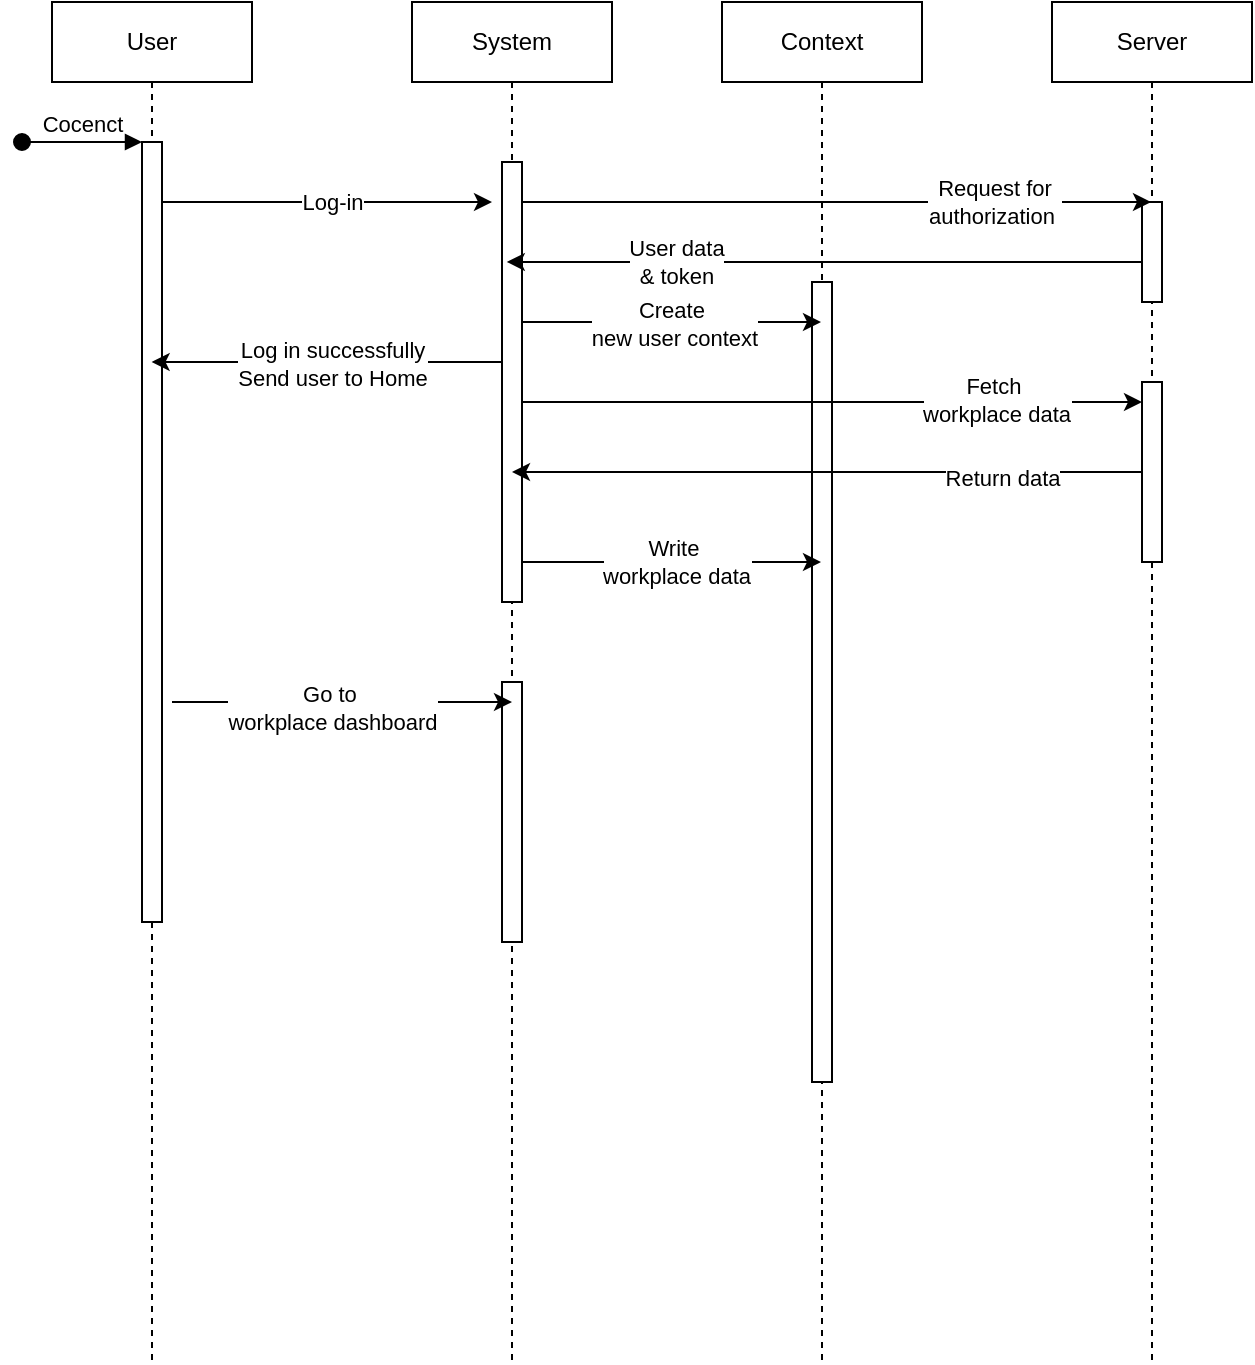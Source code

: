 <mxfile version="24.8.6">
  <diagram name="Page-1" id="2YBvvXClWsGukQMizWep">
    <mxGraphModel dx="1072" dy="602" grid="1" gridSize="10" guides="1" tooltips="1" connect="1" arrows="1" fold="1" page="1" pageScale="1" pageWidth="850" pageHeight="1100" math="0" shadow="0">
      <root>
        <mxCell id="0" />
        <mxCell id="1" parent="0" />
        <mxCell id="aM9ryv3xv72pqoxQDRHE-1" value="User" style="shape=umlLifeline;perimeter=lifelinePerimeter;whiteSpace=wrap;html=1;container=0;dropTarget=0;collapsible=0;recursiveResize=0;outlineConnect=0;portConstraint=eastwest;newEdgeStyle={&quot;edgeStyle&quot;:&quot;elbowEdgeStyle&quot;,&quot;elbow&quot;:&quot;vertical&quot;,&quot;curved&quot;:0,&quot;rounded&quot;:0};" parent="1" vertex="1">
          <mxGeometry x="40" y="40" width="100" height="680" as="geometry" />
        </mxCell>
        <mxCell id="aM9ryv3xv72pqoxQDRHE-2" value="" style="html=1;points=[];perimeter=orthogonalPerimeter;outlineConnect=0;targetShapes=umlLifeline;portConstraint=eastwest;newEdgeStyle={&quot;edgeStyle&quot;:&quot;elbowEdgeStyle&quot;,&quot;elbow&quot;:&quot;vertical&quot;,&quot;curved&quot;:0,&quot;rounded&quot;:0};" parent="aM9ryv3xv72pqoxQDRHE-1" vertex="1">
          <mxGeometry x="45" y="70" width="10" height="390" as="geometry" />
        </mxCell>
        <mxCell id="aM9ryv3xv72pqoxQDRHE-3" value="Cocenct" style="html=1;verticalAlign=bottom;startArrow=oval;endArrow=block;startSize=8;edgeStyle=elbowEdgeStyle;elbow=vertical;curved=0;rounded=0;" parent="aM9ryv3xv72pqoxQDRHE-1" target="aM9ryv3xv72pqoxQDRHE-2" edge="1">
          <mxGeometry relative="1" as="geometry">
            <mxPoint x="-15" y="70" as="sourcePoint" />
          </mxGeometry>
        </mxCell>
        <mxCell id="aM9ryv3xv72pqoxQDRHE-5" value="System" style="shape=umlLifeline;perimeter=lifelinePerimeter;whiteSpace=wrap;html=1;container=0;dropTarget=0;collapsible=0;recursiveResize=0;outlineConnect=0;portConstraint=eastwest;newEdgeStyle={&quot;edgeStyle&quot;:&quot;elbowEdgeStyle&quot;,&quot;elbow&quot;:&quot;vertical&quot;,&quot;curved&quot;:0,&quot;rounded&quot;:0};" parent="1" vertex="1">
          <mxGeometry x="220" y="40" width="100" height="680" as="geometry" />
        </mxCell>
        <mxCell id="aM9ryv3xv72pqoxQDRHE-6" value="" style="html=1;points=[];perimeter=orthogonalPerimeter;outlineConnect=0;targetShapes=umlLifeline;portConstraint=eastwest;newEdgeStyle={&quot;edgeStyle&quot;:&quot;elbowEdgeStyle&quot;,&quot;elbow&quot;:&quot;vertical&quot;,&quot;curved&quot;:0,&quot;rounded&quot;:0};" parent="aM9ryv3xv72pqoxQDRHE-5" vertex="1">
          <mxGeometry x="45" y="80" width="10" height="220" as="geometry" />
        </mxCell>
        <mxCell id="6auAk1BXHR18GFkYBAf2-18" value="" style="html=1;points=[];perimeter=orthogonalPerimeter;outlineConnect=0;targetShapes=umlLifeline;portConstraint=eastwest;newEdgeStyle={&quot;edgeStyle&quot;:&quot;elbowEdgeStyle&quot;,&quot;elbow&quot;:&quot;vertical&quot;,&quot;curved&quot;:0,&quot;rounded&quot;:0};" vertex="1" parent="aM9ryv3xv72pqoxQDRHE-5">
          <mxGeometry x="45" y="340" width="10" height="130" as="geometry" />
        </mxCell>
        <mxCell id="6auAk1BXHR18GFkYBAf2-1" value="Context" style="shape=umlLifeline;perimeter=lifelinePerimeter;whiteSpace=wrap;html=1;container=0;dropTarget=0;collapsible=0;recursiveResize=0;outlineConnect=0;portConstraint=eastwest;newEdgeStyle={&quot;edgeStyle&quot;:&quot;elbowEdgeStyle&quot;,&quot;elbow&quot;:&quot;vertical&quot;,&quot;curved&quot;:0,&quot;rounded&quot;:0};" vertex="1" parent="1">
          <mxGeometry x="375" y="40" width="100" height="680" as="geometry" />
        </mxCell>
        <mxCell id="6auAk1BXHR18GFkYBAf2-2" value="" style="html=1;points=[];perimeter=orthogonalPerimeter;outlineConnect=0;targetShapes=umlLifeline;portConstraint=eastwest;newEdgeStyle={&quot;edgeStyle&quot;:&quot;elbowEdgeStyle&quot;,&quot;elbow&quot;:&quot;vertical&quot;,&quot;curved&quot;:0,&quot;rounded&quot;:0};" vertex="1" parent="6auAk1BXHR18GFkYBAf2-1">
          <mxGeometry x="45" y="140" width="10" height="400" as="geometry" />
        </mxCell>
        <mxCell id="6auAk1BXHR18GFkYBAf2-3" style="edgeStyle=elbowEdgeStyle;rounded=0;orthogonalLoop=1;jettySize=auto;html=1;elbow=vertical;curved=0;" edge="1" parent="1">
          <mxGeometry relative="1" as="geometry">
            <mxPoint x="95" y="139.997" as="sourcePoint" />
            <mxPoint x="260" y="140" as="targetPoint" />
          </mxGeometry>
        </mxCell>
        <mxCell id="6auAk1BXHR18GFkYBAf2-4" value="Log-in" style="edgeLabel;html=1;align=center;verticalAlign=middle;resizable=0;points=[];" vertex="1" connectable="0" parent="6auAk1BXHR18GFkYBAf2-3">
          <mxGeometry x="-0.189" y="1" relative="1" as="geometry">
            <mxPoint x="18" y="1" as="offset" />
          </mxGeometry>
        </mxCell>
        <mxCell id="6auAk1BXHR18GFkYBAf2-5" value="Server" style="shape=umlLifeline;perimeter=lifelinePerimeter;whiteSpace=wrap;html=1;container=0;dropTarget=0;collapsible=0;recursiveResize=0;outlineConnect=0;portConstraint=eastwest;newEdgeStyle={&quot;edgeStyle&quot;:&quot;elbowEdgeStyle&quot;,&quot;elbow&quot;:&quot;vertical&quot;,&quot;curved&quot;:0,&quot;rounded&quot;:0};" vertex="1" parent="1">
          <mxGeometry x="540" y="40" width="100" height="680" as="geometry" />
        </mxCell>
        <mxCell id="6auAk1BXHR18GFkYBAf2-6" value="" style="html=1;points=[];perimeter=orthogonalPerimeter;outlineConnect=0;targetShapes=umlLifeline;portConstraint=eastwest;newEdgeStyle={&quot;edgeStyle&quot;:&quot;elbowEdgeStyle&quot;,&quot;elbow&quot;:&quot;vertical&quot;,&quot;curved&quot;:0,&quot;rounded&quot;:0};" vertex="1" parent="6auAk1BXHR18GFkYBAf2-5">
          <mxGeometry x="45" y="100" width="10" height="50" as="geometry" />
        </mxCell>
        <mxCell id="6auAk1BXHR18GFkYBAf2-22" value="" style="html=1;points=[];perimeter=orthogonalPerimeter;outlineConnect=0;targetShapes=umlLifeline;portConstraint=eastwest;newEdgeStyle={&quot;edgeStyle&quot;:&quot;elbowEdgeStyle&quot;,&quot;elbow&quot;:&quot;vertical&quot;,&quot;curved&quot;:0,&quot;rounded&quot;:0};" vertex="1" parent="6auAk1BXHR18GFkYBAf2-5">
          <mxGeometry x="45" y="190" width="10" height="90" as="geometry" />
        </mxCell>
        <mxCell id="6auAk1BXHR18GFkYBAf2-7" style="edgeStyle=elbowEdgeStyle;rounded=0;orthogonalLoop=1;jettySize=auto;html=1;elbow=vertical;curved=0;" edge="1" parent="1">
          <mxGeometry relative="1" as="geometry">
            <mxPoint x="275" y="139.997" as="sourcePoint" />
            <mxPoint x="589.5" y="139.997" as="targetPoint" />
          </mxGeometry>
        </mxCell>
        <mxCell id="6auAk1BXHR18GFkYBAf2-8" value="Request for&lt;div&gt;authorization&amp;nbsp;&lt;/div&gt;" style="edgeLabel;html=1;align=center;verticalAlign=middle;resizable=0;points=[];" vertex="1" connectable="0" parent="6auAk1BXHR18GFkYBAf2-7">
          <mxGeometry x="0.561" relative="1" as="geometry">
            <mxPoint x="-10" as="offset" />
          </mxGeometry>
        </mxCell>
        <mxCell id="6auAk1BXHR18GFkYBAf2-9" style="edgeStyle=elbowEdgeStyle;rounded=0;orthogonalLoop=1;jettySize=auto;html=1;elbow=vertical;curved=0;" edge="1" parent="1" source="6auAk1BXHR18GFkYBAf2-6">
          <mxGeometry relative="1" as="geometry">
            <mxPoint x="582.59" y="169.997" as="sourcePoint" />
            <mxPoint x="267.4" y="169.997" as="targetPoint" />
          </mxGeometry>
        </mxCell>
        <mxCell id="6auAk1BXHR18GFkYBAf2-10" value="User data&lt;div&gt;&amp;amp; token&lt;/div&gt;" style="edgeLabel;html=1;align=center;verticalAlign=middle;resizable=0;points=[];" vertex="1" connectable="0" parent="6auAk1BXHR18GFkYBAf2-9">
          <mxGeometry x="0.581" relative="1" as="geometry">
            <mxPoint x="18" as="offset" />
          </mxGeometry>
        </mxCell>
        <mxCell id="6auAk1BXHR18GFkYBAf2-11" style="edgeStyle=elbowEdgeStyle;rounded=0;orthogonalLoop=1;jettySize=auto;html=1;elbow=vertical;curved=0;" edge="1" parent="1">
          <mxGeometry relative="1" as="geometry">
            <mxPoint x="275" y="199.997" as="sourcePoint" />
            <mxPoint x="424.5" y="199.997" as="targetPoint" />
          </mxGeometry>
        </mxCell>
        <mxCell id="6auAk1BXHR18GFkYBAf2-12" value="Create&amp;nbsp;&lt;div&gt;new user context&lt;/div&gt;" style="edgeLabel;html=1;align=center;verticalAlign=middle;resizable=0;points=[];" vertex="1" connectable="0" parent="6auAk1BXHR18GFkYBAf2-11">
          <mxGeometry x="-0.152" y="-1" relative="1" as="geometry">
            <mxPoint x="12" as="offset" />
          </mxGeometry>
        </mxCell>
        <mxCell id="6auAk1BXHR18GFkYBAf2-13" style="edgeStyle=elbowEdgeStyle;rounded=0;orthogonalLoop=1;jettySize=auto;html=1;elbow=horizontal;curved=0;" edge="1" parent="1">
          <mxGeometry relative="1" as="geometry">
            <mxPoint x="265" y="219.997" as="sourcePoint" />
            <mxPoint x="89.81" y="219.997" as="targetPoint" />
          </mxGeometry>
        </mxCell>
        <mxCell id="6auAk1BXHR18GFkYBAf2-17" value="Log in successfully&lt;div&gt;Send user to Home&lt;/div&gt;" style="edgeLabel;html=1;align=center;verticalAlign=middle;resizable=0;points=[];" vertex="1" connectable="0" parent="6auAk1BXHR18GFkYBAf2-13">
          <mxGeometry x="0.107" y="1" relative="1" as="geometry">
            <mxPoint x="12" as="offset" />
          </mxGeometry>
        </mxCell>
        <mxCell id="6auAk1BXHR18GFkYBAf2-19" style="edgeStyle=elbowEdgeStyle;rounded=0;orthogonalLoop=1;jettySize=auto;html=1;elbow=vertical;curved=0;" edge="1" parent="1">
          <mxGeometry relative="1" as="geometry">
            <mxPoint x="100" y="389.997" as="sourcePoint" />
            <mxPoint x="270" y="389.997" as="targetPoint" />
          </mxGeometry>
        </mxCell>
        <mxCell id="6auAk1BXHR18GFkYBAf2-20" value="Go to&amp;nbsp;&lt;div&gt;workplace dashboard&lt;/div&gt;" style="edgeLabel;html=1;align=center;verticalAlign=middle;resizable=0;points=[];" vertex="1" connectable="0" parent="6auAk1BXHR18GFkYBAf2-19">
          <mxGeometry x="0.593" y="-3" relative="1" as="geometry">
            <mxPoint x="-56" as="offset" />
          </mxGeometry>
        </mxCell>
        <mxCell id="6auAk1BXHR18GFkYBAf2-23" style="edgeStyle=elbowEdgeStyle;rounded=0;orthogonalLoop=1;jettySize=auto;html=1;elbow=horizontal;curved=0;" edge="1" parent="1" source="aM9ryv3xv72pqoxQDRHE-6" target="6auAk1BXHR18GFkYBAf2-22">
          <mxGeometry relative="1" as="geometry">
            <Array as="points">
              <mxPoint x="480" y="240" />
            </Array>
          </mxGeometry>
        </mxCell>
        <mxCell id="6auAk1BXHR18GFkYBAf2-24" value="Fetch&amp;nbsp;&lt;div&gt;workplace data&lt;/div&gt;" style="edgeLabel;html=1;align=center;verticalAlign=middle;resizable=0;points=[];" vertex="1" connectable="0" parent="6auAk1BXHR18GFkYBAf2-23">
          <mxGeometry x="0.53" y="1" relative="1" as="geometry">
            <mxPoint as="offset" />
          </mxGeometry>
        </mxCell>
        <mxCell id="6auAk1BXHR18GFkYBAf2-25" style="edgeStyle=elbowEdgeStyle;rounded=0;orthogonalLoop=1;jettySize=auto;html=1;elbow=vertical;curved=0;" edge="1" parent="1" source="6auAk1BXHR18GFkYBAf2-22" target="aM9ryv3xv72pqoxQDRHE-5">
          <mxGeometry relative="1" as="geometry" />
        </mxCell>
        <mxCell id="6auAk1BXHR18GFkYBAf2-26" value="Return data" style="edgeLabel;html=1;align=center;verticalAlign=middle;resizable=0;points=[];" vertex="1" connectable="0" parent="6auAk1BXHR18GFkYBAf2-25">
          <mxGeometry x="-0.555" y="3" relative="1" as="geometry">
            <mxPoint as="offset" />
          </mxGeometry>
        </mxCell>
        <mxCell id="6auAk1BXHR18GFkYBAf2-27" style="edgeStyle=elbowEdgeStyle;rounded=0;orthogonalLoop=1;jettySize=auto;html=1;elbow=vertical;curved=0;" edge="1" parent="1">
          <mxGeometry relative="1" as="geometry">
            <mxPoint x="275" y="320.004" as="sourcePoint" />
            <mxPoint x="424.5" y="320.004" as="targetPoint" />
          </mxGeometry>
        </mxCell>
        <mxCell id="6auAk1BXHR18GFkYBAf2-28" value="Write&amp;nbsp;&lt;div&gt;workplace data&lt;/div&gt;" style="edgeLabel;html=1;align=center;verticalAlign=middle;resizable=0;points=[];" vertex="1" connectable="0" parent="6auAk1BXHR18GFkYBAf2-27">
          <mxGeometry x="0.428" y="1" relative="1" as="geometry">
            <mxPoint x="-30" y="1" as="offset" />
          </mxGeometry>
        </mxCell>
      </root>
    </mxGraphModel>
  </diagram>
</mxfile>
